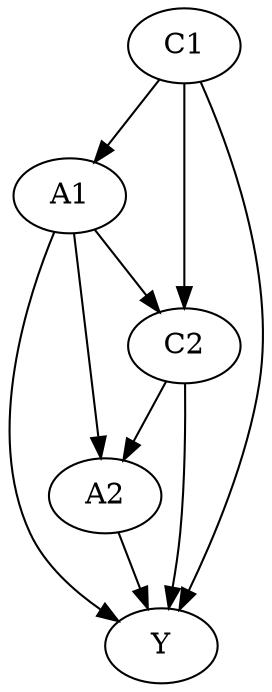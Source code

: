 digraph {
bb="-0.5,-0.5,0.5,0.5"
A1 [pos="-0.213,-0.050"]
A2 [pos="-0.046,-0.057"]
C1 [pos="-0.216,-0.261"]
C2 [pos="-0.049,-0.257"]
Y [pos="0.058,-0.146"]
A1 -> A2
A1 -> C2
A1 -> Y
A2 -> Y
C1 -> A1
C1 -> C2
C1 -> Y
C2 -> A2
C2 -> Y
}
